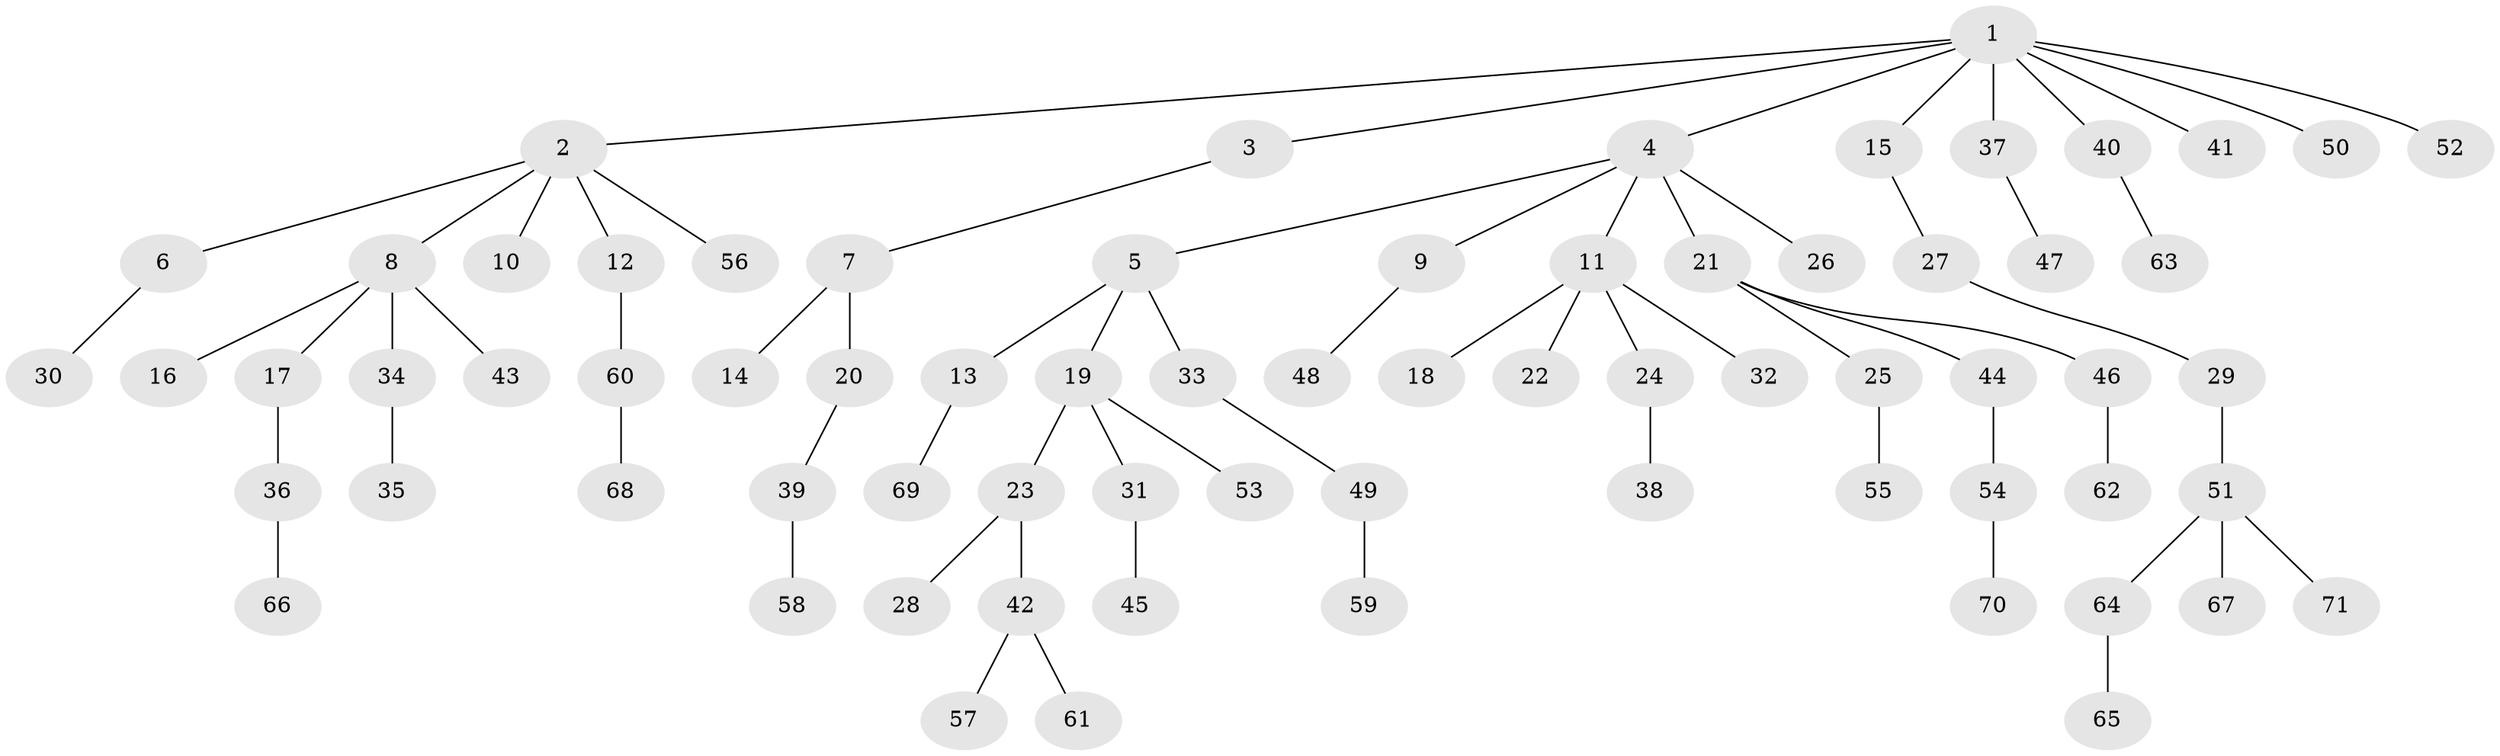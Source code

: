// Generated by graph-tools (version 1.1) at 2025/11/02/27/25 16:11:28]
// undirected, 71 vertices, 70 edges
graph export_dot {
graph [start="1"]
  node [color=gray90,style=filled];
  1;
  2;
  3;
  4;
  5;
  6;
  7;
  8;
  9;
  10;
  11;
  12;
  13;
  14;
  15;
  16;
  17;
  18;
  19;
  20;
  21;
  22;
  23;
  24;
  25;
  26;
  27;
  28;
  29;
  30;
  31;
  32;
  33;
  34;
  35;
  36;
  37;
  38;
  39;
  40;
  41;
  42;
  43;
  44;
  45;
  46;
  47;
  48;
  49;
  50;
  51;
  52;
  53;
  54;
  55;
  56;
  57;
  58;
  59;
  60;
  61;
  62;
  63;
  64;
  65;
  66;
  67;
  68;
  69;
  70;
  71;
  1 -- 2;
  1 -- 3;
  1 -- 4;
  1 -- 15;
  1 -- 37;
  1 -- 40;
  1 -- 41;
  1 -- 50;
  1 -- 52;
  2 -- 6;
  2 -- 8;
  2 -- 10;
  2 -- 12;
  2 -- 56;
  3 -- 7;
  4 -- 5;
  4 -- 9;
  4 -- 11;
  4 -- 21;
  4 -- 26;
  5 -- 13;
  5 -- 19;
  5 -- 33;
  6 -- 30;
  7 -- 14;
  7 -- 20;
  8 -- 16;
  8 -- 17;
  8 -- 34;
  8 -- 43;
  9 -- 48;
  11 -- 18;
  11 -- 22;
  11 -- 24;
  11 -- 32;
  12 -- 60;
  13 -- 69;
  15 -- 27;
  17 -- 36;
  19 -- 23;
  19 -- 31;
  19 -- 53;
  20 -- 39;
  21 -- 25;
  21 -- 44;
  21 -- 46;
  23 -- 28;
  23 -- 42;
  24 -- 38;
  25 -- 55;
  27 -- 29;
  29 -- 51;
  31 -- 45;
  33 -- 49;
  34 -- 35;
  36 -- 66;
  37 -- 47;
  39 -- 58;
  40 -- 63;
  42 -- 57;
  42 -- 61;
  44 -- 54;
  46 -- 62;
  49 -- 59;
  51 -- 64;
  51 -- 67;
  51 -- 71;
  54 -- 70;
  60 -- 68;
  64 -- 65;
}
